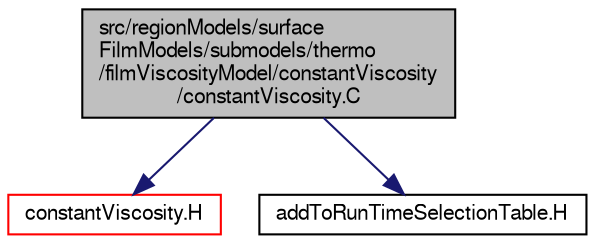 digraph "src/regionModels/surfaceFilmModels/submodels/thermo/filmViscosityModel/constantViscosity/constantViscosity.C"
{
  bgcolor="transparent";
  edge [fontname="FreeSans",fontsize="10",labelfontname="FreeSans",labelfontsize="10"];
  node [fontname="FreeSans",fontsize="10",shape=record];
  Node0 [label="src/regionModels/surface\lFilmModels/submodels/thermo\l/filmViscosityModel/constantViscosity\l/constantViscosity.C",height=0.2,width=0.4,color="black", fillcolor="grey75", style="filled", fontcolor="black"];
  Node0 -> Node1 [color="midnightblue",fontsize="10",style="solid",fontname="FreeSans"];
  Node1 [label="constantViscosity.H",height=0.2,width=0.4,color="red",URL="$a14327.html"];
  Node0 -> Node334 [color="midnightblue",fontsize="10",style="solid",fontname="FreeSans"];
  Node334 [label="addToRunTimeSelectionTable.H",height=0.2,width=0.4,color="black",URL="$a09263.html",tooltip="Macros for easy insertion into run-time selection tables. "];
}
